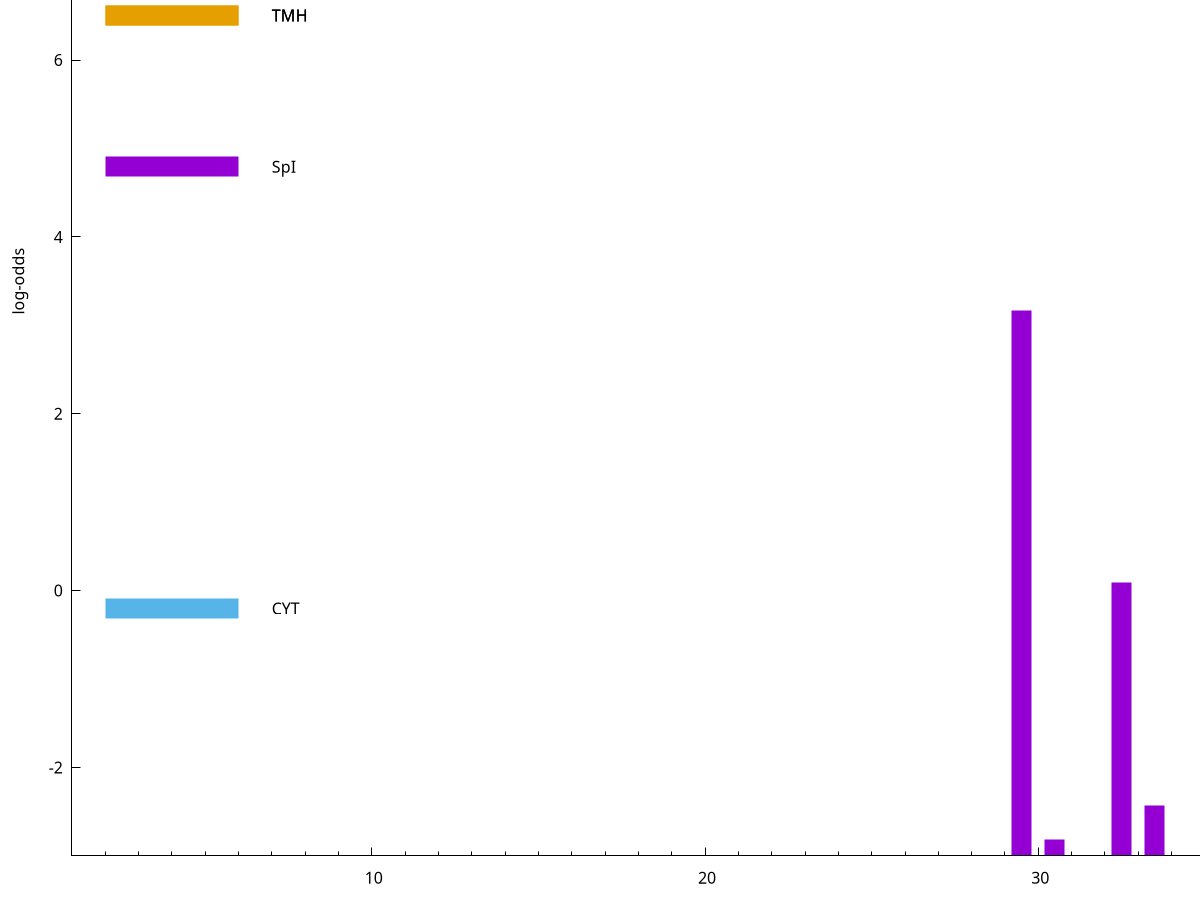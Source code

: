 set title "LipoP predictions for SRR4017897.gff"
set size 2., 1.4
set xrange [1:70] 
set mxtics 10
set yrange [-3:10]
set y2range [0:13]
set ylabel "log-odds"
set term postscript eps color solid "Helvetica" 30
set output "SRR4017897.gff25.eps"
set arrow from 2,6.50475 to 6,6.50475 nohead lt 4 lw 20
set label "TMH" at 7,6.50475
set arrow from 2,4.79324 to 6,4.79324 nohead lt 1 lw 20
set label "SpI" at 7,4.79324
set arrow from 2,-0.200913 to 6,-0.200913 nohead lt 3 lw 20
set label "CYT" at 7,-0.200913
set arrow from 2,6.50475 to 6,6.50475 nohead lt 4 lw 20
set label "TMH" at 7,6.50475
# NOTE: The scores below are the log-odds scores with the threshold
# NOTE: subtracted (a hack to make gnuplot make the histogram all
# NOTE: look nice).
plot "-" axes x1y2 title "" with impulses lt 1 lw 20
35.500000 6.997440
29.500000 6.171060
32.500000 3.095601
37.500000 2.652967
38.500000 1.854560
33.500000 0.569080
30.500000 0.180630
e
exit
